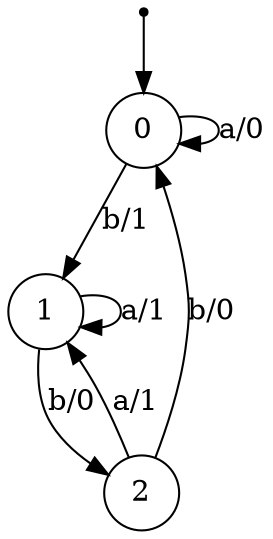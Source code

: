 digraph fsm{
	s_0 [label="0" shape="circle"]
	s_1 [label="1" shape="circle"]
	s_2 [label="2" shape="circle"]
	qi [shape = point]
	qi -> s_0
	
	s_0 -> s_1 [label="b/1"]
	
	s_0 -> s_0 [label="a/0"]
	
	s_1 -> s_1 [label="a/1"]
	
	s_1 -> s_2 [label="b/0"]
	
	s_2 -> s_0 [label="b/0"]
	
	s_2 -> s_1 [label="a/1"]
}